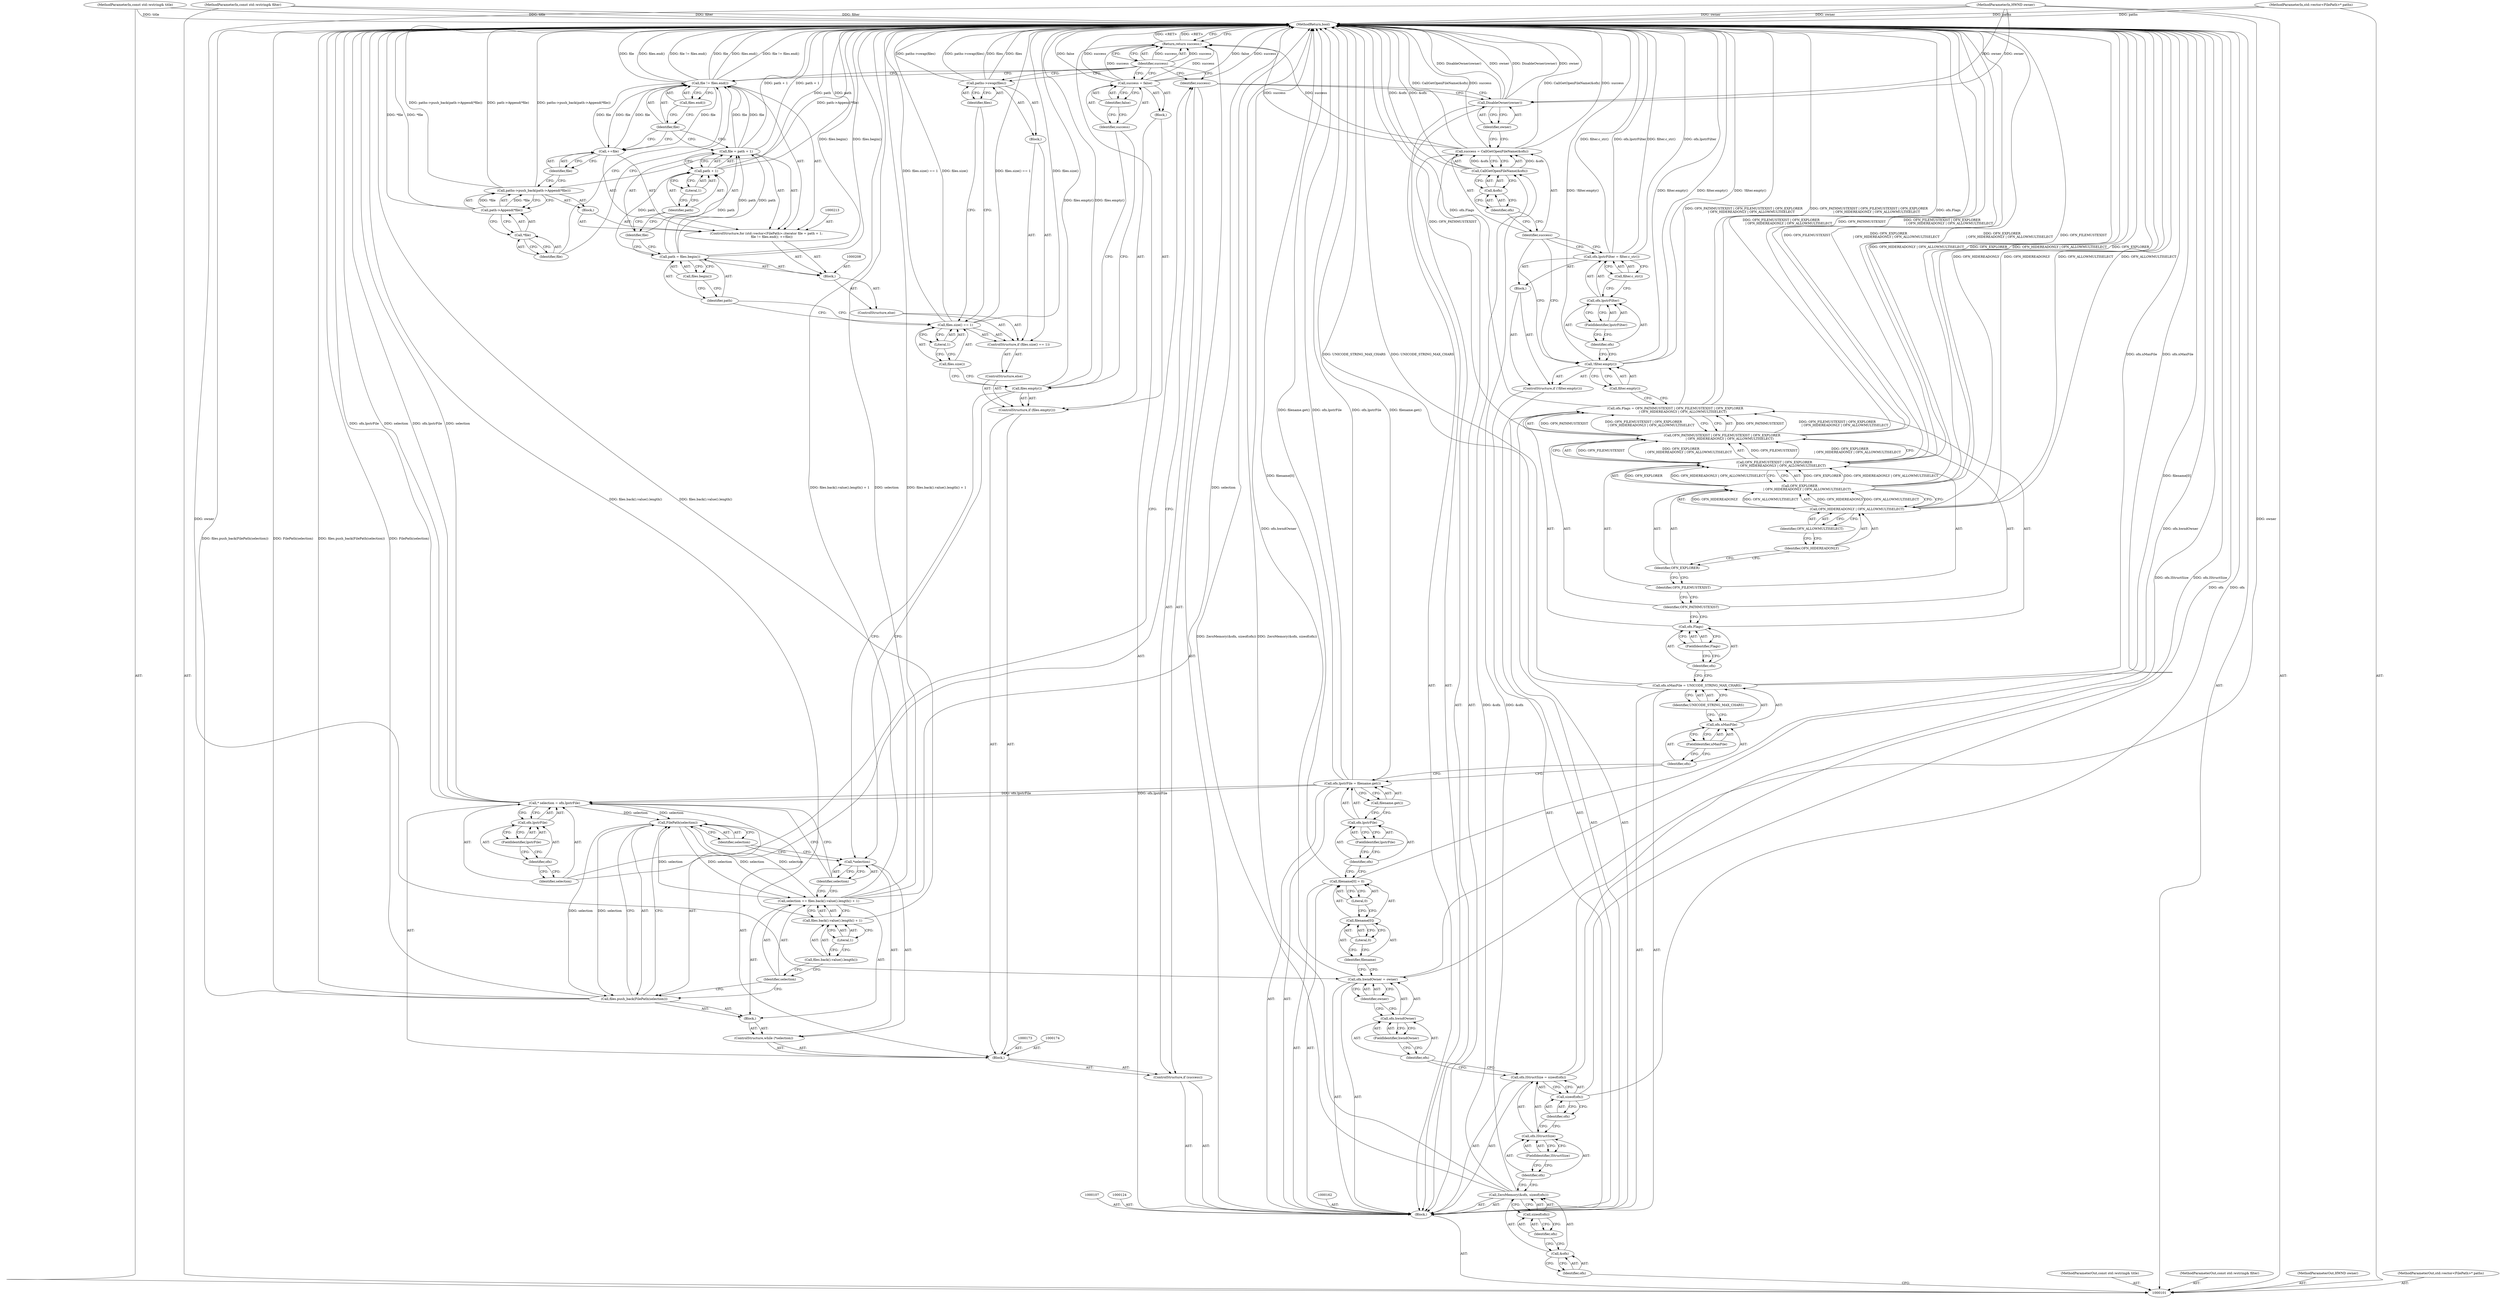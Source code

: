 digraph "0_Chrome_eb7971fdb0c3b76bacfb77c1ecc76459ef481f17_0" {
"1000231" [label="(MethodReturn,bool)"];
"1000128" [label="(Literal,0)"];
"1000129" [label="(Literal,0)"];
"1000125" [label="(Call,filename[0] = 0)"];
"1000126" [label="(Call,filename[0])"];
"1000127" [label="(Identifier,filename)"];
"1000134" [label="(Call,filename.get())"];
"1000130" [label="(Call,ofn.lpstrFile = filename.get())"];
"1000131" [label="(Call,ofn.lpstrFile)"];
"1000132" [label="(Identifier,ofn)"];
"1000133" [label="(FieldIdentifier,lpstrFile)"];
"1000139" [label="(Identifier,UNICODE_STRING_MAX_CHARS)"];
"1000135" [label="(Call,ofn.nMaxFile = UNICODE_STRING_MAX_CHARS)"];
"1000136" [label="(Call,ofn.nMaxFile)"];
"1000137" [label="(Identifier,ofn)"];
"1000138" [label="(FieldIdentifier,nMaxFile)"];
"1000144" [label="(Call,OFN_PATHMUSTEXIST | OFN_FILEMUSTEXIST | OFN_EXPLORER\n               | OFN_HIDEREADONLY | OFN_ALLOWMULTISELECT)"];
"1000145" [label="(Identifier,OFN_PATHMUSTEXIST)"];
"1000140" [label="(Call,ofn.Flags = OFN_PATHMUSTEXIST | OFN_FILEMUSTEXIST | OFN_EXPLORER\n               | OFN_HIDEREADONLY | OFN_ALLOWMULTISELECT)"];
"1000141" [label="(Call,ofn.Flags)"];
"1000142" [label="(Identifier,ofn)"];
"1000146" [label="(Call,OFN_FILEMUSTEXIST | OFN_EXPLORER\n               | OFN_HIDEREADONLY | OFN_ALLOWMULTISELECT)"];
"1000147" [label="(Identifier,OFN_FILEMUSTEXIST)"];
"1000148" [label="(Call,OFN_EXPLORER\n               | OFN_HIDEREADONLY | OFN_ALLOWMULTISELECT)"];
"1000149" [label="(Identifier,OFN_EXPLORER)"];
"1000143" [label="(FieldIdentifier,Flags)"];
"1000150" [label="(Call,OFN_HIDEREADONLY | OFN_ALLOWMULTISELECT)"];
"1000151" [label="(Identifier,OFN_HIDEREADONLY)"];
"1000152" [label="(Identifier,OFN_ALLOWMULTISELECT)"];
"1000156" [label="(Block,)"];
"1000153" [label="(ControlStructure,if (!filter.empty()))"];
"1000154" [label="(Call,!filter.empty())"];
"1000155" [label="(Call,filter.empty())"];
"1000102" [label="(MethodParameterIn,const std::wstring& title)"];
"1000362" [label="(MethodParameterOut,const std::wstring& title)"];
"1000161" [label="(Call,filter.c_str())"];
"1000157" [label="(Call,ofn.lpstrFilter = filter.c_str())"];
"1000158" [label="(Call,ofn.lpstrFilter)"];
"1000159" [label="(Identifier,ofn)"];
"1000160" [label="(FieldIdentifier,lpstrFilter)"];
"1000165" [label="(Call,CallGetOpenFileName(&ofn))"];
"1000166" [label="(Call,&ofn)"];
"1000167" [label="(Identifier,ofn)"];
"1000163" [label="(Call,success = CallGetOpenFileName(&ofn))"];
"1000164" [label="(Identifier,success)"];
"1000169" [label="(Identifier,owner)"];
"1000168" [label="(Call,DisableOwner(owner))"];
"1000170" [label="(ControlStructure,if (success))"];
"1000171" [label="(Identifier,success)"];
"1000175" [label="(Call,* selection = ofn.lpstrFile)"];
"1000176" [label="(Identifier,selection)"];
"1000177" [label="(Call,ofn.lpstrFile)"];
"1000178" [label="(Identifier,ofn)"];
"1000179" [label="(FieldIdentifier,lpstrFile)"];
"1000172" [label="(Block,)"];
"1000181" [label="(Call,*selection)"];
"1000182" [label="(Identifier,selection)"];
"1000183" [label="(Block,)"];
"1000180" [label="(ControlStructure,while (*selection))"];
"1000185" [label="(Call,FilePath(selection))"];
"1000186" [label="(Identifier,selection)"];
"1000184" [label="(Call,files.push_back(FilePath(selection)))"];
"1000103" [label="(MethodParameterIn,const std::wstring& filter)"];
"1000363" [label="(MethodParameterOut,const std::wstring& filter)"];
"1000189" [label="(Call,files.back().value().length() + 1)"];
"1000190" [label="(Call,files.back().value().length())"];
"1000191" [label="(Literal,1)"];
"1000187" [label="(Call,selection += files.back().value().length() + 1)"];
"1000188" [label="(Identifier,selection)"];
"1000194" [label="(Block,)"];
"1000192" [label="(ControlStructure,if (files.empty()))"];
"1000193" [label="(Call,files.empty())"];
"1000197" [label="(Identifier,false)"];
"1000195" [label="(Call,success = false)"];
"1000196" [label="(Identifier,success)"];
"1000199" [label="(ControlStructure,if (files.size() == 1))"];
"1000200" [label="(Call,files.size() == 1)"];
"1000201" [label="(Call,files.size())"];
"1000202" [label="(Literal,1)"];
"1000203" [label="(Block,)"];
"1000198" [label="(ControlStructure,else)"];
"1000205" [label="(Identifier,files)"];
"1000204" [label="(Call,paths->swap(files))"];
"1000206" [label="(ControlStructure,else)"];
"1000209" [label="(Call,path = files.begin())"];
"1000210" [label="(Identifier,path)"];
"1000211" [label="(Call,files.begin())"];
"1000207" [label="(Block,)"];
"1000214" [label="(Call,file = path + 1)"];
"1000215" [label="(Identifier,file)"];
"1000216" [label="(Call,path + 1)"];
"1000217" [label="(Identifier,path)"];
"1000218" [label="(Literal,1)"];
"1000212" [label="(ControlStructure,for (std::vector<FilePath>::iterator file = path + 1;\n           file != files.end(); ++file))"];
"1000219" [label="(Call,file != files.end())"];
"1000220" [label="(Identifier,file)"];
"1000221" [label="(Call,files.end())"];
"1000222" [label="(Call,++file)"];
"1000223" [label="(Identifier,file)"];
"1000224" [label="(Block,)"];
"1000104" [label="(MethodParameterIn,HWND owner)"];
"1000364" [label="(MethodParameterOut,HWND owner)"];
"1000226" [label="(Call,path->Append(*file))"];
"1000227" [label="(Call,*file)"];
"1000228" [label="(Identifier,file)"];
"1000225" [label="(Call,paths->push_back(path->Append(*file)))"];
"1000229" [label="(Return,return success;)"];
"1000230" [label="(Identifier,success)"];
"1000106" [label="(Block,)"];
"1000105" [label="(MethodParameterIn,std::vector<FilePath>* paths)"];
"1000365" [label="(MethodParameterOut,std::vector<FilePath>* paths)"];
"1000109" [label="(Call,&ofn)"];
"1000110" [label="(Identifier,ofn)"];
"1000111" [label="(Call,sizeof(ofn))"];
"1000108" [label="(Call,ZeroMemory(&ofn, sizeof(ofn)))"];
"1000112" [label="(Identifier,ofn)"];
"1000113" [label="(Call,ofn.lStructSize = sizeof(ofn))"];
"1000114" [label="(Call,ofn.lStructSize)"];
"1000115" [label="(Identifier,ofn)"];
"1000117" [label="(Call,sizeof(ofn))"];
"1000118" [label="(Identifier,ofn)"];
"1000116" [label="(FieldIdentifier,lStructSize)"];
"1000123" [label="(Identifier,owner)"];
"1000119" [label="(Call,ofn.hwndOwner = owner)"];
"1000120" [label="(Call,ofn.hwndOwner)"];
"1000121" [label="(Identifier,ofn)"];
"1000122" [label="(FieldIdentifier,hwndOwner)"];
"1000231" -> "1000101"  [label="AST: "];
"1000231" -> "1000229"  [label="CFG: "];
"1000229" -> "1000231"  [label="DDG: <RET>"];
"1000184" -> "1000231"  [label="DDG: FilePath(selection)"];
"1000184" -> "1000231"  [label="DDG: files.push_back(FilePath(selection))"];
"1000150" -> "1000231"  [label="DDG: OFN_HIDEREADONLY"];
"1000150" -> "1000231"  [label="DDG: OFN_ALLOWMULTISELECT"];
"1000104" -> "1000231"  [label="DDG: owner"];
"1000117" -> "1000231"  [label="DDG: ofn"];
"1000102" -> "1000231"  [label="DDG: title"];
"1000154" -> "1000231"  [label="DDG: !filter.empty()"];
"1000154" -> "1000231"  [label="DDG: filter.empty()"];
"1000195" -> "1000231"  [label="DDG: false"];
"1000195" -> "1000231"  [label="DDG: success"];
"1000187" -> "1000231"  [label="DDG: selection"];
"1000187" -> "1000231"  [label="DDG: files.back().value().length() + 1"];
"1000168" -> "1000231"  [label="DDG: DisableOwner(owner)"];
"1000168" -> "1000231"  [label="DDG: owner"];
"1000163" -> "1000231"  [label="DDG: success"];
"1000163" -> "1000231"  [label="DDG: CallGetOpenFileName(&ofn)"];
"1000125" -> "1000231"  [label="DDG: filename[0]"];
"1000225" -> "1000231"  [label="DDG: paths->push_back(path->Append(*file))"];
"1000225" -> "1000231"  [label="DDG: path->Append(*file)"];
"1000219" -> "1000231"  [label="DDG: files.end()"];
"1000219" -> "1000231"  [label="DDG: file != files.end()"];
"1000219" -> "1000231"  [label="DDG: file"];
"1000200" -> "1000231"  [label="DDG: files.size()"];
"1000200" -> "1000231"  [label="DDG: files.size() == 1"];
"1000226" -> "1000231"  [label="DDG: *file"];
"1000108" -> "1000231"  [label="DDG: ZeroMemory(&ofn, sizeof(ofn))"];
"1000189" -> "1000231"  [label="DDG: files.back().value().length()"];
"1000214" -> "1000231"  [label="DDG: path + 1"];
"1000105" -> "1000231"  [label="DDG: paths"];
"1000216" -> "1000231"  [label="DDG: path"];
"1000113" -> "1000231"  [label="DDG: ofn.lStructSize"];
"1000140" -> "1000231"  [label="DDG: ofn.Flags"];
"1000140" -> "1000231"  [label="DDG: OFN_PATHMUSTEXIST | OFN_FILEMUSTEXIST | OFN_EXPLORER\n               | OFN_HIDEREADONLY | OFN_ALLOWMULTISELECT"];
"1000135" -> "1000231"  [label="DDG: UNICODE_STRING_MAX_CHARS"];
"1000135" -> "1000231"  [label="DDG: ofn.nMaxFile"];
"1000165" -> "1000231"  [label="DDG: &ofn"];
"1000130" -> "1000231"  [label="DDG: filename.get()"];
"1000130" -> "1000231"  [label="DDG: ofn.lpstrFile"];
"1000157" -> "1000231"  [label="DDG: ofn.lpstrFilter"];
"1000157" -> "1000231"  [label="DDG: filter.c_str()"];
"1000103" -> "1000231"  [label="DDG: filter"];
"1000148" -> "1000231"  [label="DDG: OFN_EXPLORER"];
"1000148" -> "1000231"  [label="DDG: OFN_HIDEREADONLY | OFN_ALLOWMULTISELECT"];
"1000146" -> "1000231"  [label="DDG: OFN_EXPLORER\n               | OFN_HIDEREADONLY | OFN_ALLOWMULTISELECT"];
"1000146" -> "1000231"  [label="DDG: OFN_FILEMUSTEXIST"];
"1000175" -> "1000231"  [label="DDG: selection"];
"1000175" -> "1000231"  [label="DDG: ofn.lpstrFile"];
"1000193" -> "1000231"  [label="DDG: files.empty()"];
"1000209" -> "1000231"  [label="DDG: files.begin()"];
"1000119" -> "1000231"  [label="DDG: ofn.hwndOwner"];
"1000144" -> "1000231"  [label="DDG: OFN_PATHMUSTEXIST"];
"1000144" -> "1000231"  [label="DDG: OFN_FILEMUSTEXIST | OFN_EXPLORER\n               | OFN_HIDEREADONLY | OFN_ALLOWMULTISELECT"];
"1000204" -> "1000231"  [label="DDG: files"];
"1000204" -> "1000231"  [label="DDG: paths->swap(files)"];
"1000128" -> "1000126"  [label="AST: "];
"1000128" -> "1000127"  [label="CFG: "];
"1000126" -> "1000128"  [label="CFG: "];
"1000129" -> "1000125"  [label="AST: "];
"1000129" -> "1000126"  [label="CFG: "];
"1000125" -> "1000129"  [label="CFG: "];
"1000125" -> "1000106"  [label="AST: "];
"1000125" -> "1000129"  [label="CFG: "];
"1000126" -> "1000125"  [label="AST: "];
"1000129" -> "1000125"  [label="AST: "];
"1000132" -> "1000125"  [label="CFG: "];
"1000125" -> "1000231"  [label="DDG: filename[0]"];
"1000126" -> "1000125"  [label="AST: "];
"1000126" -> "1000128"  [label="CFG: "];
"1000127" -> "1000126"  [label="AST: "];
"1000128" -> "1000126"  [label="AST: "];
"1000129" -> "1000126"  [label="CFG: "];
"1000127" -> "1000126"  [label="AST: "];
"1000127" -> "1000119"  [label="CFG: "];
"1000128" -> "1000127"  [label="CFG: "];
"1000134" -> "1000130"  [label="AST: "];
"1000134" -> "1000131"  [label="CFG: "];
"1000130" -> "1000134"  [label="CFG: "];
"1000130" -> "1000106"  [label="AST: "];
"1000130" -> "1000134"  [label="CFG: "];
"1000131" -> "1000130"  [label="AST: "];
"1000134" -> "1000130"  [label="AST: "];
"1000137" -> "1000130"  [label="CFG: "];
"1000130" -> "1000231"  [label="DDG: filename.get()"];
"1000130" -> "1000231"  [label="DDG: ofn.lpstrFile"];
"1000130" -> "1000175"  [label="DDG: ofn.lpstrFile"];
"1000131" -> "1000130"  [label="AST: "];
"1000131" -> "1000133"  [label="CFG: "];
"1000132" -> "1000131"  [label="AST: "];
"1000133" -> "1000131"  [label="AST: "];
"1000134" -> "1000131"  [label="CFG: "];
"1000132" -> "1000131"  [label="AST: "];
"1000132" -> "1000125"  [label="CFG: "];
"1000133" -> "1000132"  [label="CFG: "];
"1000133" -> "1000131"  [label="AST: "];
"1000133" -> "1000132"  [label="CFG: "];
"1000131" -> "1000133"  [label="CFG: "];
"1000139" -> "1000135"  [label="AST: "];
"1000139" -> "1000136"  [label="CFG: "];
"1000135" -> "1000139"  [label="CFG: "];
"1000135" -> "1000106"  [label="AST: "];
"1000135" -> "1000139"  [label="CFG: "];
"1000136" -> "1000135"  [label="AST: "];
"1000139" -> "1000135"  [label="AST: "];
"1000142" -> "1000135"  [label="CFG: "];
"1000135" -> "1000231"  [label="DDG: UNICODE_STRING_MAX_CHARS"];
"1000135" -> "1000231"  [label="DDG: ofn.nMaxFile"];
"1000136" -> "1000135"  [label="AST: "];
"1000136" -> "1000138"  [label="CFG: "];
"1000137" -> "1000136"  [label="AST: "];
"1000138" -> "1000136"  [label="AST: "];
"1000139" -> "1000136"  [label="CFG: "];
"1000137" -> "1000136"  [label="AST: "];
"1000137" -> "1000130"  [label="CFG: "];
"1000138" -> "1000137"  [label="CFG: "];
"1000138" -> "1000136"  [label="AST: "];
"1000138" -> "1000137"  [label="CFG: "];
"1000136" -> "1000138"  [label="CFG: "];
"1000144" -> "1000140"  [label="AST: "];
"1000144" -> "1000146"  [label="CFG: "];
"1000145" -> "1000144"  [label="AST: "];
"1000146" -> "1000144"  [label="AST: "];
"1000140" -> "1000144"  [label="CFG: "];
"1000144" -> "1000231"  [label="DDG: OFN_PATHMUSTEXIST"];
"1000144" -> "1000231"  [label="DDG: OFN_FILEMUSTEXIST | OFN_EXPLORER\n               | OFN_HIDEREADONLY | OFN_ALLOWMULTISELECT"];
"1000144" -> "1000140"  [label="DDG: OFN_PATHMUSTEXIST"];
"1000144" -> "1000140"  [label="DDG: OFN_FILEMUSTEXIST | OFN_EXPLORER\n               | OFN_HIDEREADONLY | OFN_ALLOWMULTISELECT"];
"1000146" -> "1000144"  [label="DDG: OFN_FILEMUSTEXIST"];
"1000146" -> "1000144"  [label="DDG: OFN_EXPLORER\n               | OFN_HIDEREADONLY | OFN_ALLOWMULTISELECT"];
"1000145" -> "1000144"  [label="AST: "];
"1000145" -> "1000141"  [label="CFG: "];
"1000147" -> "1000145"  [label="CFG: "];
"1000140" -> "1000106"  [label="AST: "];
"1000140" -> "1000144"  [label="CFG: "];
"1000141" -> "1000140"  [label="AST: "];
"1000144" -> "1000140"  [label="AST: "];
"1000155" -> "1000140"  [label="CFG: "];
"1000140" -> "1000231"  [label="DDG: ofn.Flags"];
"1000140" -> "1000231"  [label="DDG: OFN_PATHMUSTEXIST | OFN_FILEMUSTEXIST | OFN_EXPLORER\n               | OFN_HIDEREADONLY | OFN_ALLOWMULTISELECT"];
"1000144" -> "1000140"  [label="DDG: OFN_PATHMUSTEXIST"];
"1000144" -> "1000140"  [label="DDG: OFN_FILEMUSTEXIST | OFN_EXPLORER\n               | OFN_HIDEREADONLY | OFN_ALLOWMULTISELECT"];
"1000141" -> "1000140"  [label="AST: "];
"1000141" -> "1000143"  [label="CFG: "];
"1000142" -> "1000141"  [label="AST: "];
"1000143" -> "1000141"  [label="AST: "];
"1000145" -> "1000141"  [label="CFG: "];
"1000142" -> "1000141"  [label="AST: "];
"1000142" -> "1000135"  [label="CFG: "];
"1000143" -> "1000142"  [label="CFG: "];
"1000146" -> "1000144"  [label="AST: "];
"1000146" -> "1000148"  [label="CFG: "];
"1000147" -> "1000146"  [label="AST: "];
"1000148" -> "1000146"  [label="AST: "];
"1000144" -> "1000146"  [label="CFG: "];
"1000146" -> "1000231"  [label="DDG: OFN_EXPLORER\n               | OFN_HIDEREADONLY | OFN_ALLOWMULTISELECT"];
"1000146" -> "1000231"  [label="DDG: OFN_FILEMUSTEXIST"];
"1000146" -> "1000144"  [label="DDG: OFN_FILEMUSTEXIST"];
"1000146" -> "1000144"  [label="DDG: OFN_EXPLORER\n               | OFN_HIDEREADONLY | OFN_ALLOWMULTISELECT"];
"1000148" -> "1000146"  [label="DDG: OFN_EXPLORER"];
"1000148" -> "1000146"  [label="DDG: OFN_HIDEREADONLY | OFN_ALLOWMULTISELECT"];
"1000147" -> "1000146"  [label="AST: "];
"1000147" -> "1000145"  [label="CFG: "];
"1000149" -> "1000147"  [label="CFG: "];
"1000148" -> "1000146"  [label="AST: "];
"1000148" -> "1000150"  [label="CFG: "];
"1000149" -> "1000148"  [label="AST: "];
"1000150" -> "1000148"  [label="AST: "];
"1000146" -> "1000148"  [label="CFG: "];
"1000148" -> "1000231"  [label="DDG: OFN_EXPLORER"];
"1000148" -> "1000231"  [label="DDG: OFN_HIDEREADONLY | OFN_ALLOWMULTISELECT"];
"1000148" -> "1000146"  [label="DDG: OFN_EXPLORER"];
"1000148" -> "1000146"  [label="DDG: OFN_HIDEREADONLY | OFN_ALLOWMULTISELECT"];
"1000150" -> "1000148"  [label="DDG: OFN_HIDEREADONLY"];
"1000150" -> "1000148"  [label="DDG: OFN_ALLOWMULTISELECT"];
"1000149" -> "1000148"  [label="AST: "];
"1000149" -> "1000147"  [label="CFG: "];
"1000151" -> "1000149"  [label="CFG: "];
"1000143" -> "1000141"  [label="AST: "];
"1000143" -> "1000142"  [label="CFG: "];
"1000141" -> "1000143"  [label="CFG: "];
"1000150" -> "1000148"  [label="AST: "];
"1000150" -> "1000152"  [label="CFG: "];
"1000151" -> "1000150"  [label="AST: "];
"1000152" -> "1000150"  [label="AST: "];
"1000148" -> "1000150"  [label="CFG: "];
"1000150" -> "1000231"  [label="DDG: OFN_HIDEREADONLY"];
"1000150" -> "1000231"  [label="DDG: OFN_ALLOWMULTISELECT"];
"1000150" -> "1000148"  [label="DDG: OFN_HIDEREADONLY"];
"1000150" -> "1000148"  [label="DDG: OFN_ALLOWMULTISELECT"];
"1000151" -> "1000150"  [label="AST: "];
"1000151" -> "1000149"  [label="CFG: "];
"1000152" -> "1000151"  [label="CFG: "];
"1000152" -> "1000150"  [label="AST: "];
"1000152" -> "1000151"  [label="CFG: "];
"1000150" -> "1000152"  [label="CFG: "];
"1000156" -> "1000153"  [label="AST: "];
"1000157" -> "1000156"  [label="AST: "];
"1000153" -> "1000106"  [label="AST: "];
"1000154" -> "1000153"  [label="AST: "];
"1000156" -> "1000153"  [label="AST: "];
"1000154" -> "1000153"  [label="AST: "];
"1000154" -> "1000155"  [label="CFG: "];
"1000155" -> "1000154"  [label="AST: "];
"1000159" -> "1000154"  [label="CFG: "];
"1000164" -> "1000154"  [label="CFG: "];
"1000154" -> "1000231"  [label="DDG: !filter.empty()"];
"1000154" -> "1000231"  [label="DDG: filter.empty()"];
"1000155" -> "1000154"  [label="AST: "];
"1000155" -> "1000140"  [label="CFG: "];
"1000154" -> "1000155"  [label="CFG: "];
"1000102" -> "1000101"  [label="AST: "];
"1000102" -> "1000231"  [label="DDG: title"];
"1000362" -> "1000101"  [label="AST: "];
"1000161" -> "1000157"  [label="AST: "];
"1000161" -> "1000158"  [label="CFG: "];
"1000157" -> "1000161"  [label="CFG: "];
"1000157" -> "1000156"  [label="AST: "];
"1000157" -> "1000161"  [label="CFG: "];
"1000158" -> "1000157"  [label="AST: "];
"1000161" -> "1000157"  [label="AST: "];
"1000164" -> "1000157"  [label="CFG: "];
"1000157" -> "1000231"  [label="DDG: ofn.lpstrFilter"];
"1000157" -> "1000231"  [label="DDG: filter.c_str()"];
"1000158" -> "1000157"  [label="AST: "];
"1000158" -> "1000160"  [label="CFG: "];
"1000159" -> "1000158"  [label="AST: "];
"1000160" -> "1000158"  [label="AST: "];
"1000161" -> "1000158"  [label="CFG: "];
"1000159" -> "1000158"  [label="AST: "];
"1000159" -> "1000154"  [label="CFG: "];
"1000160" -> "1000159"  [label="CFG: "];
"1000160" -> "1000158"  [label="AST: "];
"1000160" -> "1000159"  [label="CFG: "];
"1000158" -> "1000160"  [label="CFG: "];
"1000165" -> "1000163"  [label="AST: "];
"1000165" -> "1000166"  [label="CFG: "];
"1000166" -> "1000165"  [label="AST: "];
"1000163" -> "1000165"  [label="CFG: "];
"1000165" -> "1000231"  [label="DDG: &ofn"];
"1000165" -> "1000163"  [label="DDG: &ofn"];
"1000108" -> "1000165"  [label="DDG: &ofn"];
"1000166" -> "1000165"  [label="AST: "];
"1000166" -> "1000167"  [label="CFG: "];
"1000167" -> "1000166"  [label="AST: "];
"1000165" -> "1000166"  [label="CFG: "];
"1000167" -> "1000166"  [label="AST: "];
"1000167" -> "1000164"  [label="CFG: "];
"1000166" -> "1000167"  [label="CFG: "];
"1000163" -> "1000106"  [label="AST: "];
"1000163" -> "1000165"  [label="CFG: "];
"1000164" -> "1000163"  [label="AST: "];
"1000165" -> "1000163"  [label="AST: "];
"1000169" -> "1000163"  [label="CFG: "];
"1000163" -> "1000231"  [label="DDG: success"];
"1000163" -> "1000231"  [label="DDG: CallGetOpenFileName(&ofn)"];
"1000165" -> "1000163"  [label="DDG: &ofn"];
"1000163" -> "1000229"  [label="DDG: success"];
"1000164" -> "1000163"  [label="AST: "];
"1000164" -> "1000157"  [label="CFG: "];
"1000164" -> "1000154"  [label="CFG: "];
"1000167" -> "1000164"  [label="CFG: "];
"1000169" -> "1000168"  [label="AST: "];
"1000169" -> "1000163"  [label="CFG: "];
"1000168" -> "1000169"  [label="CFG: "];
"1000168" -> "1000106"  [label="AST: "];
"1000168" -> "1000169"  [label="CFG: "];
"1000169" -> "1000168"  [label="AST: "];
"1000171" -> "1000168"  [label="CFG: "];
"1000168" -> "1000231"  [label="DDG: DisableOwner(owner)"];
"1000168" -> "1000231"  [label="DDG: owner"];
"1000104" -> "1000168"  [label="DDG: owner"];
"1000170" -> "1000106"  [label="AST: "];
"1000171" -> "1000170"  [label="AST: "];
"1000172" -> "1000170"  [label="AST: "];
"1000171" -> "1000170"  [label="AST: "];
"1000171" -> "1000168"  [label="CFG: "];
"1000176" -> "1000171"  [label="CFG: "];
"1000230" -> "1000171"  [label="CFG: "];
"1000175" -> "1000172"  [label="AST: "];
"1000175" -> "1000177"  [label="CFG: "];
"1000176" -> "1000175"  [label="AST: "];
"1000177" -> "1000175"  [label="AST: "];
"1000182" -> "1000175"  [label="CFG: "];
"1000175" -> "1000231"  [label="DDG: selection"];
"1000175" -> "1000231"  [label="DDG: ofn.lpstrFile"];
"1000130" -> "1000175"  [label="DDG: ofn.lpstrFile"];
"1000175" -> "1000185"  [label="DDG: selection"];
"1000176" -> "1000175"  [label="AST: "];
"1000176" -> "1000171"  [label="CFG: "];
"1000178" -> "1000176"  [label="CFG: "];
"1000177" -> "1000175"  [label="AST: "];
"1000177" -> "1000179"  [label="CFG: "];
"1000178" -> "1000177"  [label="AST: "];
"1000179" -> "1000177"  [label="AST: "];
"1000175" -> "1000177"  [label="CFG: "];
"1000178" -> "1000177"  [label="AST: "];
"1000178" -> "1000176"  [label="CFG: "];
"1000179" -> "1000178"  [label="CFG: "];
"1000179" -> "1000177"  [label="AST: "];
"1000179" -> "1000178"  [label="CFG: "];
"1000177" -> "1000179"  [label="CFG: "];
"1000172" -> "1000170"  [label="AST: "];
"1000173" -> "1000172"  [label="AST: "];
"1000174" -> "1000172"  [label="AST: "];
"1000175" -> "1000172"  [label="AST: "];
"1000180" -> "1000172"  [label="AST: "];
"1000192" -> "1000172"  [label="AST: "];
"1000181" -> "1000180"  [label="AST: "];
"1000181" -> "1000182"  [label="CFG: "];
"1000182" -> "1000181"  [label="AST: "];
"1000186" -> "1000181"  [label="CFG: "];
"1000193" -> "1000181"  [label="CFG: "];
"1000182" -> "1000181"  [label="AST: "];
"1000182" -> "1000187"  [label="CFG: "];
"1000182" -> "1000175"  [label="CFG: "];
"1000181" -> "1000182"  [label="CFG: "];
"1000183" -> "1000180"  [label="AST: "];
"1000184" -> "1000183"  [label="AST: "];
"1000187" -> "1000183"  [label="AST: "];
"1000180" -> "1000172"  [label="AST: "];
"1000181" -> "1000180"  [label="AST: "];
"1000183" -> "1000180"  [label="AST: "];
"1000185" -> "1000184"  [label="AST: "];
"1000185" -> "1000186"  [label="CFG: "];
"1000186" -> "1000185"  [label="AST: "];
"1000184" -> "1000185"  [label="CFG: "];
"1000185" -> "1000184"  [label="DDG: selection"];
"1000187" -> "1000185"  [label="DDG: selection"];
"1000175" -> "1000185"  [label="DDG: selection"];
"1000185" -> "1000187"  [label="DDG: selection"];
"1000186" -> "1000185"  [label="AST: "];
"1000186" -> "1000181"  [label="CFG: "];
"1000185" -> "1000186"  [label="CFG: "];
"1000184" -> "1000183"  [label="AST: "];
"1000184" -> "1000185"  [label="CFG: "];
"1000185" -> "1000184"  [label="AST: "];
"1000188" -> "1000184"  [label="CFG: "];
"1000184" -> "1000231"  [label="DDG: FilePath(selection)"];
"1000184" -> "1000231"  [label="DDG: files.push_back(FilePath(selection))"];
"1000185" -> "1000184"  [label="DDG: selection"];
"1000103" -> "1000101"  [label="AST: "];
"1000103" -> "1000231"  [label="DDG: filter"];
"1000363" -> "1000101"  [label="AST: "];
"1000189" -> "1000187"  [label="AST: "];
"1000189" -> "1000191"  [label="CFG: "];
"1000190" -> "1000189"  [label="AST: "];
"1000191" -> "1000189"  [label="AST: "];
"1000187" -> "1000189"  [label="CFG: "];
"1000189" -> "1000231"  [label="DDG: files.back().value().length()"];
"1000190" -> "1000189"  [label="AST: "];
"1000190" -> "1000188"  [label="CFG: "];
"1000191" -> "1000190"  [label="CFG: "];
"1000191" -> "1000189"  [label="AST: "];
"1000191" -> "1000190"  [label="CFG: "];
"1000189" -> "1000191"  [label="CFG: "];
"1000187" -> "1000183"  [label="AST: "];
"1000187" -> "1000189"  [label="CFG: "];
"1000188" -> "1000187"  [label="AST: "];
"1000189" -> "1000187"  [label="AST: "];
"1000182" -> "1000187"  [label="CFG: "];
"1000187" -> "1000231"  [label="DDG: selection"];
"1000187" -> "1000231"  [label="DDG: files.back().value().length() + 1"];
"1000187" -> "1000185"  [label="DDG: selection"];
"1000185" -> "1000187"  [label="DDG: selection"];
"1000188" -> "1000187"  [label="AST: "];
"1000188" -> "1000184"  [label="CFG: "];
"1000190" -> "1000188"  [label="CFG: "];
"1000194" -> "1000192"  [label="AST: "];
"1000195" -> "1000194"  [label="AST: "];
"1000192" -> "1000172"  [label="AST: "];
"1000193" -> "1000192"  [label="AST: "];
"1000194" -> "1000192"  [label="AST: "];
"1000198" -> "1000192"  [label="AST: "];
"1000193" -> "1000192"  [label="AST: "];
"1000193" -> "1000181"  [label="CFG: "];
"1000196" -> "1000193"  [label="CFG: "];
"1000201" -> "1000193"  [label="CFG: "];
"1000193" -> "1000231"  [label="DDG: files.empty()"];
"1000197" -> "1000195"  [label="AST: "];
"1000197" -> "1000196"  [label="CFG: "];
"1000195" -> "1000197"  [label="CFG: "];
"1000195" -> "1000194"  [label="AST: "];
"1000195" -> "1000197"  [label="CFG: "];
"1000196" -> "1000195"  [label="AST: "];
"1000197" -> "1000195"  [label="AST: "];
"1000230" -> "1000195"  [label="CFG: "];
"1000195" -> "1000231"  [label="DDG: false"];
"1000195" -> "1000231"  [label="DDG: success"];
"1000195" -> "1000229"  [label="DDG: success"];
"1000196" -> "1000195"  [label="AST: "];
"1000196" -> "1000193"  [label="CFG: "];
"1000197" -> "1000196"  [label="CFG: "];
"1000199" -> "1000198"  [label="AST: "];
"1000200" -> "1000199"  [label="AST: "];
"1000203" -> "1000199"  [label="AST: "];
"1000206" -> "1000199"  [label="AST: "];
"1000200" -> "1000199"  [label="AST: "];
"1000200" -> "1000202"  [label="CFG: "];
"1000201" -> "1000200"  [label="AST: "];
"1000202" -> "1000200"  [label="AST: "];
"1000205" -> "1000200"  [label="CFG: "];
"1000210" -> "1000200"  [label="CFG: "];
"1000200" -> "1000231"  [label="DDG: files.size()"];
"1000200" -> "1000231"  [label="DDG: files.size() == 1"];
"1000201" -> "1000200"  [label="AST: "];
"1000201" -> "1000193"  [label="CFG: "];
"1000202" -> "1000201"  [label="CFG: "];
"1000202" -> "1000200"  [label="AST: "];
"1000202" -> "1000201"  [label="CFG: "];
"1000200" -> "1000202"  [label="CFG: "];
"1000203" -> "1000199"  [label="AST: "];
"1000204" -> "1000203"  [label="AST: "];
"1000198" -> "1000192"  [label="AST: "];
"1000199" -> "1000198"  [label="AST: "];
"1000205" -> "1000204"  [label="AST: "];
"1000205" -> "1000200"  [label="CFG: "];
"1000204" -> "1000205"  [label="CFG: "];
"1000204" -> "1000203"  [label="AST: "];
"1000204" -> "1000205"  [label="CFG: "];
"1000205" -> "1000204"  [label="AST: "];
"1000230" -> "1000204"  [label="CFG: "];
"1000204" -> "1000231"  [label="DDG: files"];
"1000204" -> "1000231"  [label="DDG: paths->swap(files)"];
"1000206" -> "1000199"  [label="AST: "];
"1000207" -> "1000206"  [label="AST: "];
"1000209" -> "1000207"  [label="AST: "];
"1000209" -> "1000211"  [label="CFG: "];
"1000210" -> "1000209"  [label="AST: "];
"1000211" -> "1000209"  [label="AST: "];
"1000215" -> "1000209"  [label="CFG: "];
"1000209" -> "1000231"  [label="DDG: files.begin()"];
"1000209" -> "1000214"  [label="DDG: path"];
"1000209" -> "1000216"  [label="DDG: path"];
"1000210" -> "1000209"  [label="AST: "];
"1000210" -> "1000200"  [label="CFG: "];
"1000211" -> "1000210"  [label="CFG: "];
"1000211" -> "1000209"  [label="AST: "];
"1000211" -> "1000210"  [label="CFG: "];
"1000209" -> "1000211"  [label="CFG: "];
"1000207" -> "1000206"  [label="AST: "];
"1000208" -> "1000207"  [label="AST: "];
"1000209" -> "1000207"  [label="AST: "];
"1000212" -> "1000207"  [label="AST: "];
"1000214" -> "1000212"  [label="AST: "];
"1000214" -> "1000216"  [label="CFG: "];
"1000215" -> "1000214"  [label="AST: "];
"1000216" -> "1000214"  [label="AST: "];
"1000220" -> "1000214"  [label="CFG: "];
"1000214" -> "1000231"  [label="DDG: path + 1"];
"1000209" -> "1000214"  [label="DDG: path"];
"1000214" -> "1000219"  [label="DDG: file"];
"1000215" -> "1000214"  [label="AST: "];
"1000215" -> "1000209"  [label="CFG: "];
"1000217" -> "1000215"  [label="CFG: "];
"1000216" -> "1000214"  [label="AST: "];
"1000216" -> "1000218"  [label="CFG: "];
"1000217" -> "1000216"  [label="AST: "];
"1000218" -> "1000216"  [label="AST: "];
"1000214" -> "1000216"  [label="CFG: "];
"1000216" -> "1000231"  [label="DDG: path"];
"1000209" -> "1000216"  [label="DDG: path"];
"1000217" -> "1000216"  [label="AST: "];
"1000217" -> "1000215"  [label="CFG: "];
"1000218" -> "1000217"  [label="CFG: "];
"1000218" -> "1000216"  [label="AST: "];
"1000218" -> "1000217"  [label="CFG: "];
"1000216" -> "1000218"  [label="CFG: "];
"1000212" -> "1000207"  [label="AST: "];
"1000213" -> "1000212"  [label="AST: "];
"1000214" -> "1000212"  [label="AST: "];
"1000219" -> "1000212"  [label="AST: "];
"1000222" -> "1000212"  [label="AST: "];
"1000224" -> "1000212"  [label="AST: "];
"1000219" -> "1000212"  [label="AST: "];
"1000219" -> "1000221"  [label="CFG: "];
"1000220" -> "1000219"  [label="AST: "];
"1000221" -> "1000219"  [label="AST: "];
"1000228" -> "1000219"  [label="CFG: "];
"1000230" -> "1000219"  [label="CFG: "];
"1000219" -> "1000231"  [label="DDG: files.end()"];
"1000219" -> "1000231"  [label="DDG: file != files.end()"];
"1000219" -> "1000231"  [label="DDG: file"];
"1000222" -> "1000219"  [label="DDG: file"];
"1000214" -> "1000219"  [label="DDG: file"];
"1000219" -> "1000222"  [label="DDG: file"];
"1000220" -> "1000219"  [label="AST: "];
"1000220" -> "1000214"  [label="CFG: "];
"1000220" -> "1000222"  [label="CFG: "];
"1000221" -> "1000220"  [label="CFG: "];
"1000221" -> "1000219"  [label="AST: "];
"1000221" -> "1000220"  [label="CFG: "];
"1000219" -> "1000221"  [label="CFG: "];
"1000222" -> "1000212"  [label="AST: "];
"1000222" -> "1000223"  [label="CFG: "];
"1000223" -> "1000222"  [label="AST: "];
"1000220" -> "1000222"  [label="CFG: "];
"1000222" -> "1000219"  [label="DDG: file"];
"1000219" -> "1000222"  [label="DDG: file"];
"1000223" -> "1000222"  [label="AST: "];
"1000223" -> "1000225"  [label="CFG: "];
"1000222" -> "1000223"  [label="CFG: "];
"1000224" -> "1000212"  [label="AST: "];
"1000225" -> "1000224"  [label="AST: "];
"1000104" -> "1000101"  [label="AST: "];
"1000104" -> "1000231"  [label="DDG: owner"];
"1000104" -> "1000119"  [label="DDG: owner"];
"1000104" -> "1000168"  [label="DDG: owner"];
"1000364" -> "1000101"  [label="AST: "];
"1000226" -> "1000225"  [label="AST: "];
"1000226" -> "1000227"  [label="CFG: "];
"1000227" -> "1000226"  [label="AST: "];
"1000225" -> "1000226"  [label="CFG: "];
"1000226" -> "1000231"  [label="DDG: *file"];
"1000226" -> "1000225"  [label="DDG: *file"];
"1000227" -> "1000226"  [label="AST: "];
"1000227" -> "1000228"  [label="CFG: "];
"1000228" -> "1000227"  [label="AST: "];
"1000226" -> "1000227"  [label="CFG: "];
"1000228" -> "1000227"  [label="AST: "];
"1000228" -> "1000219"  [label="CFG: "];
"1000227" -> "1000228"  [label="CFG: "];
"1000225" -> "1000224"  [label="AST: "];
"1000225" -> "1000226"  [label="CFG: "];
"1000226" -> "1000225"  [label="AST: "];
"1000223" -> "1000225"  [label="CFG: "];
"1000225" -> "1000231"  [label="DDG: paths->push_back(path->Append(*file))"];
"1000225" -> "1000231"  [label="DDG: path->Append(*file)"];
"1000226" -> "1000225"  [label="DDG: *file"];
"1000229" -> "1000106"  [label="AST: "];
"1000229" -> "1000230"  [label="CFG: "];
"1000230" -> "1000229"  [label="AST: "];
"1000231" -> "1000229"  [label="CFG: "];
"1000229" -> "1000231"  [label="DDG: <RET>"];
"1000230" -> "1000229"  [label="DDG: success"];
"1000163" -> "1000229"  [label="DDG: success"];
"1000195" -> "1000229"  [label="DDG: success"];
"1000230" -> "1000229"  [label="AST: "];
"1000230" -> "1000195"  [label="CFG: "];
"1000230" -> "1000204"  [label="CFG: "];
"1000230" -> "1000219"  [label="CFG: "];
"1000230" -> "1000171"  [label="CFG: "];
"1000229" -> "1000230"  [label="CFG: "];
"1000230" -> "1000229"  [label="DDG: success"];
"1000106" -> "1000101"  [label="AST: "];
"1000107" -> "1000106"  [label="AST: "];
"1000108" -> "1000106"  [label="AST: "];
"1000113" -> "1000106"  [label="AST: "];
"1000119" -> "1000106"  [label="AST: "];
"1000124" -> "1000106"  [label="AST: "];
"1000125" -> "1000106"  [label="AST: "];
"1000130" -> "1000106"  [label="AST: "];
"1000135" -> "1000106"  [label="AST: "];
"1000140" -> "1000106"  [label="AST: "];
"1000153" -> "1000106"  [label="AST: "];
"1000162" -> "1000106"  [label="AST: "];
"1000163" -> "1000106"  [label="AST: "];
"1000168" -> "1000106"  [label="AST: "];
"1000170" -> "1000106"  [label="AST: "];
"1000229" -> "1000106"  [label="AST: "];
"1000105" -> "1000101"  [label="AST: "];
"1000105" -> "1000231"  [label="DDG: paths"];
"1000365" -> "1000101"  [label="AST: "];
"1000109" -> "1000108"  [label="AST: "];
"1000109" -> "1000110"  [label="CFG: "];
"1000110" -> "1000109"  [label="AST: "];
"1000112" -> "1000109"  [label="CFG: "];
"1000110" -> "1000109"  [label="AST: "];
"1000110" -> "1000101"  [label="CFG: "];
"1000109" -> "1000110"  [label="CFG: "];
"1000111" -> "1000108"  [label="AST: "];
"1000111" -> "1000112"  [label="CFG: "];
"1000112" -> "1000111"  [label="AST: "];
"1000108" -> "1000111"  [label="CFG: "];
"1000108" -> "1000106"  [label="AST: "];
"1000108" -> "1000111"  [label="CFG: "];
"1000109" -> "1000108"  [label="AST: "];
"1000111" -> "1000108"  [label="AST: "];
"1000115" -> "1000108"  [label="CFG: "];
"1000108" -> "1000231"  [label="DDG: ZeroMemory(&ofn, sizeof(ofn))"];
"1000108" -> "1000165"  [label="DDG: &ofn"];
"1000112" -> "1000111"  [label="AST: "];
"1000112" -> "1000109"  [label="CFG: "];
"1000111" -> "1000112"  [label="CFG: "];
"1000113" -> "1000106"  [label="AST: "];
"1000113" -> "1000117"  [label="CFG: "];
"1000114" -> "1000113"  [label="AST: "];
"1000117" -> "1000113"  [label="AST: "];
"1000121" -> "1000113"  [label="CFG: "];
"1000113" -> "1000231"  [label="DDG: ofn.lStructSize"];
"1000114" -> "1000113"  [label="AST: "];
"1000114" -> "1000116"  [label="CFG: "];
"1000115" -> "1000114"  [label="AST: "];
"1000116" -> "1000114"  [label="AST: "];
"1000118" -> "1000114"  [label="CFG: "];
"1000115" -> "1000114"  [label="AST: "];
"1000115" -> "1000108"  [label="CFG: "];
"1000116" -> "1000115"  [label="CFG: "];
"1000117" -> "1000113"  [label="AST: "];
"1000117" -> "1000118"  [label="CFG: "];
"1000118" -> "1000117"  [label="AST: "];
"1000113" -> "1000117"  [label="CFG: "];
"1000117" -> "1000231"  [label="DDG: ofn"];
"1000118" -> "1000117"  [label="AST: "];
"1000118" -> "1000114"  [label="CFG: "];
"1000117" -> "1000118"  [label="CFG: "];
"1000116" -> "1000114"  [label="AST: "];
"1000116" -> "1000115"  [label="CFG: "];
"1000114" -> "1000116"  [label="CFG: "];
"1000123" -> "1000119"  [label="AST: "];
"1000123" -> "1000120"  [label="CFG: "];
"1000119" -> "1000123"  [label="CFG: "];
"1000119" -> "1000106"  [label="AST: "];
"1000119" -> "1000123"  [label="CFG: "];
"1000120" -> "1000119"  [label="AST: "];
"1000123" -> "1000119"  [label="AST: "];
"1000127" -> "1000119"  [label="CFG: "];
"1000119" -> "1000231"  [label="DDG: ofn.hwndOwner"];
"1000104" -> "1000119"  [label="DDG: owner"];
"1000120" -> "1000119"  [label="AST: "];
"1000120" -> "1000122"  [label="CFG: "];
"1000121" -> "1000120"  [label="AST: "];
"1000122" -> "1000120"  [label="AST: "];
"1000123" -> "1000120"  [label="CFG: "];
"1000121" -> "1000120"  [label="AST: "];
"1000121" -> "1000113"  [label="CFG: "];
"1000122" -> "1000121"  [label="CFG: "];
"1000122" -> "1000120"  [label="AST: "];
"1000122" -> "1000121"  [label="CFG: "];
"1000120" -> "1000122"  [label="CFG: "];
}
